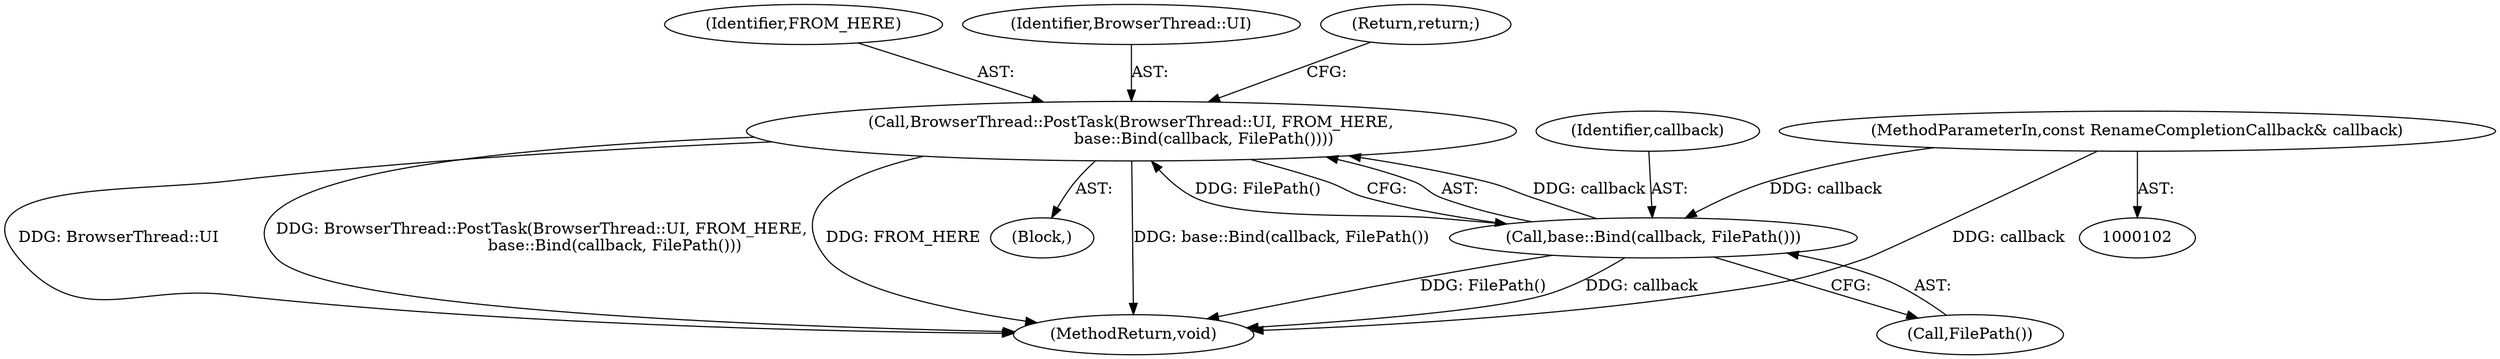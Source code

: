 digraph "0_Chrome_16dcd30c215801941d9890859fd79a234128fc3e_3@API" {
"1000120" [label="(Call,BrowserThread::PostTask(BrowserThread::UI, FROM_HERE,\n                             base::Bind(callback, FilePath())))"];
"1000123" [label="(Call,base::Bind(callback, FilePath()))"];
"1000106" [label="(MethodParameterIn,const RenameCompletionCallback& callback)"];
"1000106" [label="(MethodParameterIn,const RenameCompletionCallback& callback)"];
"1000155" [label="(MethodReturn,void)"];
"1000123" [label="(Call,base::Bind(callback, FilePath()))"];
"1000125" [label="(Call,FilePath())"];
"1000122" [label="(Identifier,FROM_HERE)"];
"1000120" [label="(Call,BrowserThread::PostTask(BrowserThread::UI, FROM_HERE,\n                             base::Bind(callback, FilePath())))"];
"1000124" [label="(Identifier,callback)"];
"1000121" [label="(Identifier,BrowserThread::UI)"];
"1000119" [label="(Block,)"];
"1000126" [label="(Return,return;)"];
"1000120" -> "1000119"  [label="AST: "];
"1000120" -> "1000123"  [label="CFG: "];
"1000121" -> "1000120"  [label="AST: "];
"1000122" -> "1000120"  [label="AST: "];
"1000123" -> "1000120"  [label="AST: "];
"1000126" -> "1000120"  [label="CFG: "];
"1000120" -> "1000155"  [label="DDG: FROM_HERE"];
"1000120" -> "1000155"  [label="DDG: base::Bind(callback, FilePath())"];
"1000120" -> "1000155"  [label="DDG: BrowserThread::UI"];
"1000120" -> "1000155"  [label="DDG: BrowserThread::PostTask(BrowserThread::UI, FROM_HERE,\n                             base::Bind(callback, FilePath()))"];
"1000123" -> "1000120"  [label="DDG: callback"];
"1000123" -> "1000120"  [label="DDG: FilePath()"];
"1000123" -> "1000125"  [label="CFG: "];
"1000124" -> "1000123"  [label="AST: "];
"1000125" -> "1000123"  [label="AST: "];
"1000123" -> "1000155"  [label="DDG: FilePath()"];
"1000123" -> "1000155"  [label="DDG: callback"];
"1000106" -> "1000123"  [label="DDG: callback"];
"1000106" -> "1000102"  [label="AST: "];
"1000106" -> "1000155"  [label="DDG: callback"];
}
